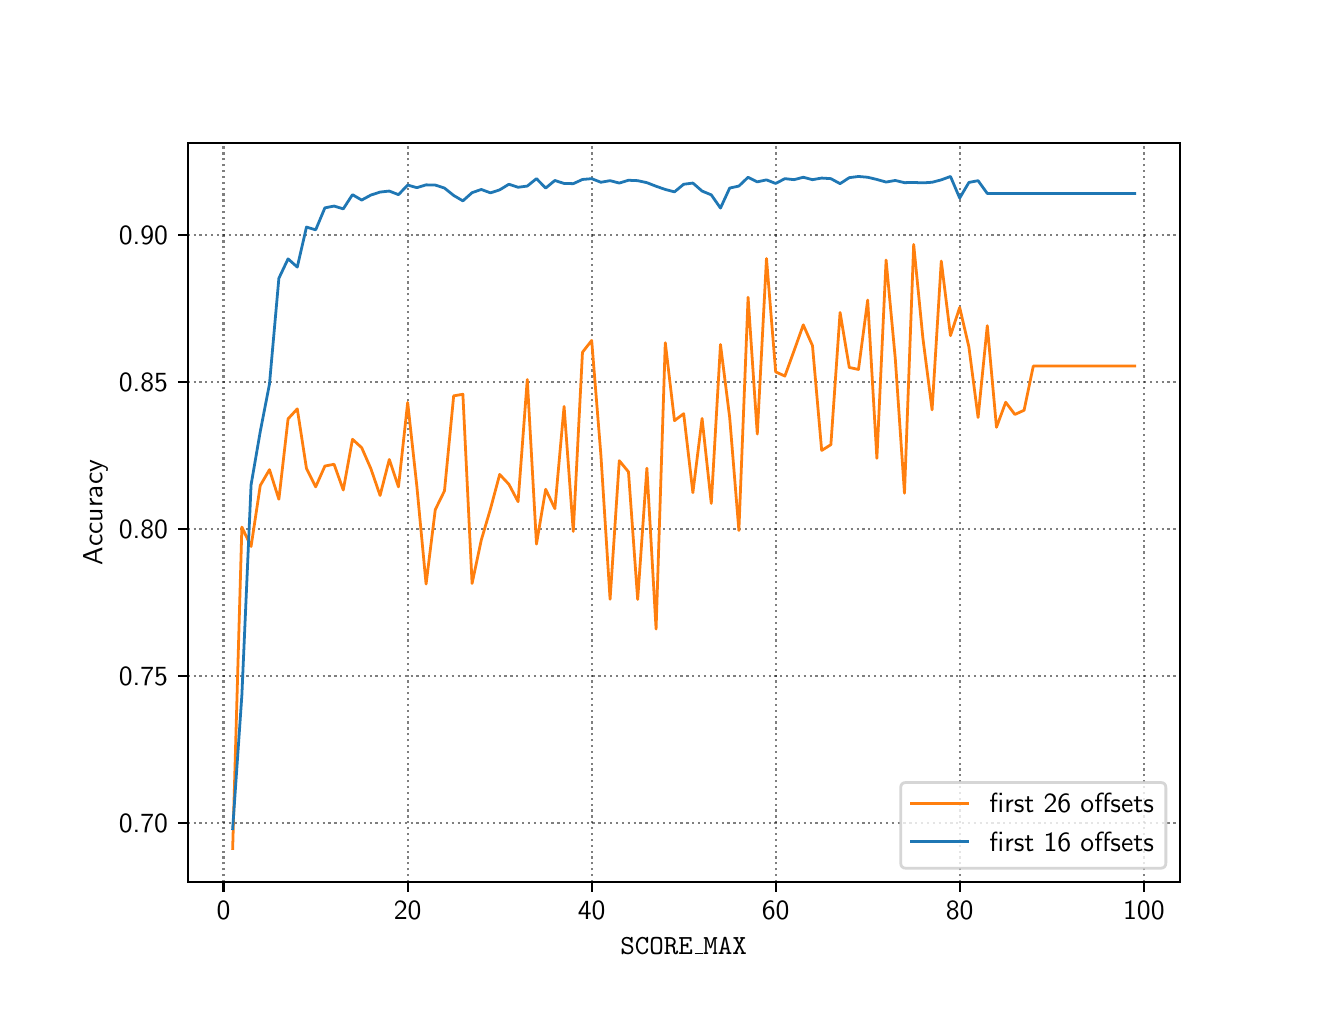 \begingroup%
\makeatletter%
\begin{pgfpicture}%
\pgfpathrectangle{\pgfpointorigin}{\pgfqpoint{6.4in}{4.8in}}%
\pgfusepath{use as bounding box, clip}%
\begin{pgfscope}%
\pgfsetbuttcap%
\pgfsetmiterjoin%
\definecolor{currentfill}{rgb}{1.0,1.0,1.0}%
\pgfsetfillcolor{currentfill}%
\pgfsetlinewidth{0.0pt}%
\definecolor{currentstroke}{rgb}{1.0,1.0,1.0}%
\pgfsetstrokecolor{currentstroke}%
\pgfsetdash{}{0pt}%
\pgfpathmoveto{\pgfqpoint{0.0in}{0.0in}}%
\pgfpathlineto{\pgfqpoint{6.4in}{0.0in}}%
\pgfpathlineto{\pgfqpoint{6.4in}{4.8in}}%
\pgfpathlineto{\pgfqpoint{0.0in}{4.8in}}%
\pgfpathlineto{\pgfqpoint{0.0in}{0.0in}}%
\pgfpathclose%
\pgfusepath{fill}%
\end{pgfscope}%
\begin{pgfscope}%
\pgfsetbuttcap%
\pgfsetmiterjoin%
\definecolor{currentfill}{rgb}{1.0,1.0,1.0}%
\pgfsetfillcolor{currentfill}%
\pgfsetlinewidth{0.0pt}%
\definecolor{currentstroke}{rgb}{0.0,0.0,0.0}%
\pgfsetstrokecolor{currentstroke}%
\pgfsetstrokeopacity{0.0}%
\pgfsetdash{}{0pt}%
\pgfpathmoveto{\pgfqpoint{0.8in}{0.528in}}%
\pgfpathlineto{\pgfqpoint{5.76in}{0.528in}}%
\pgfpathlineto{\pgfqpoint{5.76in}{4.224in}}%
\pgfpathlineto{\pgfqpoint{0.8in}{4.224in}}%
\pgfpathlineto{\pgfqpoint{0.8in}{0.528in}}%
\pgfpathclose%
\pgfusepath{fill}%
\end{pgfscope}%
\begin{pgfscope}%
\pgfpathrectangle{\pgfqpoint{0.8in}{0.528in}}{\pgfqpoint{4.96in}{3.696in}}%
\pgfusepath{clip}%
\pgfsetbuttcap%
\pgfsetroundjoin%
\pgfsetlinewidth{0.803pt}%
\definecolor{currentstroke}{rgb}{0.0,0.0,0.0}%
\pgfsetstrokecolor{currentstroke}%
\pgfsetstrokeopacity{0.5}%
\pgfsetdash{{0.8pt}{1.32pt}}{0.0pt}%
\pgfpathmoveto{\pgfqpoint{0.979in}{0.528in}}%
\pgfpathlineto{\pgfqpoint{0.979in}{4.224in}}%
\pgfusepath{stroke}%
\end{pgfscope}%
\begin{pgfscope}%
\pgfsetbuttcap%
\pgfsetroundjoin%
\definecolor{currentfill}{rgb}{0.0,0.0,0.0}%
\pgfsetfillcolor{currentfill}%
\pgfsetlinewidth{0.803pt}%
\definecolor{currentstroke}{rgb}{0.0,0.0,0.0}%
\pgfsetstrokecolor{currentstroke}%
\pgfsetdash{}{0pt}%
\pgfsys@defobject{currentmarker}{\pgfqpoint{0.0in}{-0.049in}}{\pgfqpoint{0.0in}{0.0in}}{%
\pgfpathmoveto{\pgfqpoint{0.0in}{0.0in}}%
\pgfpathlineto{\pgfqpoint{0.0in}{-0.049in}}%
\pgfusepath{stroke,fill}%
}%
\begin{pgfscope}%
\pgfsys@transformshift{0.979in}{0.528in}%
\pgfsys@useobject{currentmarker}{}%
\end{pgfscope}%
\end{pgfscope}%
\begin{pgfscope}%
\definecolor{textcolor}{rgb}{0.0,0.0,0.0}%
\pgfsetstrokecolor{textcolor}%
\pgfsetfillcolor{textcolor}%
\pgftext[x=0.979in,y=0.431in,,top]{\color{textcolor}{\sffamily\fontsize{10.0}{12.0}\selectfont\catcode`\^=\active\def^{\ifmmode\sp\else\^{}\fi}\catcode`\%=\active\def%{\%}0}}%
\end{pgfscope}%
\begin{pgfscope}%
\pgfpathrectangle{\pgfqpoint{0.8in}{0.528in}}{\pgfqpoint{4.96in}{3.696in}}%
\pgfusepath{clip}%
\pgfsetbuttcap%
\pgfsetroundjoin%
\pgfsetlinewidth{0.803pt}%
\definecolor{currentstroke}{rgb}{0.0,0.0,0.0}%
\pgfsetstrokecolor{currentstroke}%
\pgfsetstrokeopacity{0.5}%
\pgfsetdash{{0.8pt}{1.32pt}}{0.0pt}%
\pgfpathmoveto{\pgfqpoint{1.9in}{0.528in}}%
\pgfpathlineto{\pgfqpoint{1.9in}{4.224in}}%
\pgfusepath{stroke}%
\end{pgfscope}%
\begin{pgfscope}%
\pgfsetbuttcap%
\pgfsetroundjoin%
\definecolor{currentfill}{rgb}{0.0,0.0,0.0}%
\pgfsetfillcolor{currentfill}%
\pgfsetlinewidth{0.803pt}%
\definecolor{currentstroke}{rgb}{0.0,0.0,0.0}%
\pgfsetstrokecolor{currentstroke}%
\pgfsetdash{}{0pt}%
\pgfsys@defobject{currentmarker}{\pgfqpoint{0.0in}{-0.049in}}{\pgfqpoint{0.0in}{0.0in}}{%
\pgfpathmoveto{\pgfqpoint{0.0in}{0.0in}}%
\pgfpathlineto{\pgfqpoint{0.0in}{-0.049in}}%
\pgfusepath{stroke,fill}%
}%
\begin{pgfscope}%
\pgfsys@transformshift{1.9in}{0.528in}%
\pgfsys@useobject{currentmarker}{}%
\end{pgfscope}%
\end{pgfscope}%
\begin{pgfscope}%
\definecolor{textcolor}{rgb}{0.0,0.0,0.0}%
\pgfsetstrokecolor{textcolor}%
\pgfsetfillcolor{textcolor}%
\pgftext[x=1.9in,y=0.431in,,top]{\color{textcolor}{\sffamily\fontsize{10.0}{12.0}\selectfont\catcode`\^=\active\def^{\ifmmode\sp\else\^{}\fi}\catcode`\%=\active\def%{\%}20}}%
\end{pgfscope}%
\begin{pgfscope}%
\pgfpathrectangle{\pgfqpoint{0.8in}{0.528in}}{\pgfqpoint{4.96in}{3.696in}}%
\pgfusepath{clip}%
\pgfsetbuttcap%
\pgfsetroundjoin%
\pgfsetlinewidth{0.803pt}%
\definecolor{currentstroke}{rgb}{0.0,0.0,0.0}%
\pgfsetstrokecolor{currentstroke}%
\pgfsetstrokeopacity{0.5}%
\pgfsetdash{{0.8pt}{1.32pt}}{0.0pt}%
\pgfpathmoveto{\pgfqpoint{2.82in}{0.528in}}%
\pgfpathlineto{\pgfqpoint{2.82in}{4.224in}}%
\pgfusepath{stroke}%
\end{pgfscope}%
\begin{pgfscope}%
\pgfsetbuttcap%
\pgfsetroundjoin%
\definecolor{currentfill}{rgb}{0.0,0.0,0.0}%
\pgfsetfillcolor{currentfill}%
\pgfsetlinewidth{0.803pt}%
\definecolor{currentstroke}{rgb}{0.0,0.0,0.0}%
\pgfsetstrokecolor{currentstroke}%
\pgfsetdash{}{0pt}%
\pgfsys@defobject{currentmarker}{\pgfqpoint{0.0in}{-0.049in}}{\pgfqpoint{0.0in}{0.0in}}{%
\pgfpathmoveto{\pgfqpoint{0.0in}{0.0in}}%
\pgfpathlineto{\pgfqpoint{0.0in}{-0.049in}}%
\pgfusepath{stroke,fill}%
}%
\begin{pgfscope}%
\pgfsys@transformshift{2.82in}{0.528in}%
\pgfsys@useobject{currentmarker}{}%
\end{pgfscope}%
\end{pgfscope}%
\begin{pgfscope}%
\definecolor{textcolor}{rgb}{0.0,0.0,0.0}%
\pgfsetstrokecolor{textcolor}%
\pgfsetfillcolor{textcolor}%
\pgftext[x=2.82in,y=0.431in,,top]{\color{textcolor}{\sffamily\fontsize{10.0}{12.0}\selectfont\catcode`\^=\active\def^{\ifmmode\sp\else\^{}\fi}\catcode`\%=\active\def%{\%}40}}%
\end{pgfscope}%
\begin{pgfscope}%
\pgfpathrectangle{\pgfqpoint{0.8in}{0.528in}}{\pgfqpoint{4.96in}{3.696in}}%
\pgfusepath{clip}%
\pgfsetbuttcap%
\pgfsetroundjoin%
\pgfsetlinewidth{0.803pt}%
\definecolor{currentstroke}{rgb}{0.0,0.0,0.0}%
\pgfsetstrokecolor{currentstroke}%
\pgfsetstrokeopacity{0.5}%
\pgfsetdash{{0.8pt}{1.32pt}}{0.0pt}%
\pgfpathmoveto{\pgfqpoint{3.74in}{0.528in}}%
\pgfpathlineto{\pgfqpoint{3.74in}{4.224in}}%
\pgfusepath{stroke}%
\end{pgfscope}%
\begin{pgfscope}%
\pgfsetbuttcap%
\pgfsetroundjoin%
\definecolor{currentfill}{rgb}{0.0,0.0,0.0}%
\pgfsetfillcolor{currentfill}%
\pgfsetlinewidth{0.803pt}%
\definecolor{currentstroke}{rgb}{0.0,0.0,0.0}%
\pgfsetstrokecolor{currentstroke}%
\pgfsetdash{}{0pt}%
\pgfsys@defobject{currentmarker}{\pgfqpoint{0.0in}{-0.049in}}{\pgfqpoint{0.0in}{0.0in}}{%
\pgfpathmoveto{\pgfqpoint{0.0in}{0.0in}}%
\pgfpathlineto{\pgfqpoint{0.0in}{-0.049in}}%
\pgfusepath{stroke,fill}%
}%
\begin{pgfscope}%
\pgfsys@transformshift{3.74in}{0.528in}%
\pgfsys@useobject{currentmarker}{}%
\end{pgfscope}%
\end{pgfscope}%
\begin{pgfscope}%
\definecolor{textcolor}{rgb}{0.0,0.0,0.0}%
\pgfsetstrokecolor{textcolor}%
\pgfsetfillcolor{textcolor}%
\pgftext[x=3.74in,y=0.431in,,top]{\color{textcolor}{\sffamily\fontsize{10.0}{12.0}\selectfont\catcode`\^=\active\def^{\ifmmode\sp\else\^{}\fi}\catcode`\%=\active\def%{\%}60}}%
\end{pgfscope}%
\begin{pgfscope}%
\pgfpathrectangle{\pgfqpoint{0.8in}{0.528in}}{\pgfqpoint{4.96in}{3.696in}}%
\pgfusepath{clip}%
\pgfsetbuttcap%
\pgfsetroundjoin%
\pgfsetlinewidth{0.803pt}%
\definecolor{currentstroke}{rgb}{0.0,0.0,0.0}%
\pgfsetstrokecolor{currentstroke}%
\pgfsetstrokeopacity{0.5}%
\pgfsetdash{{0.8pt}{1.32pt}}{0.0pt}%
\pgfpathmoveto{\pgfqpoint{4.66in}{0.528in}}%
\pgfpathlineto{\pgfqpoint{4.66in}{4.224in}}%
\pgfusepath{stroke}%
\end{pgfscope}%
\begin{pgfscope}%
\pgfsetbuttcap%
\pgfsetroundjoin%
\definecolor{currentfill}{rgb}{0.0,0.0,0.0}%
\pgfsetfillcolor{currentfill}%
\pgfsetlinewidth{0.803pt}%
\definecolor{currentstroke}{rgb}{0.0,0.0,0.0}%
\pgfsetstrokecolor{currentstroke}%
\pgfsetdash{}{0pt}%
\pgfsys@defobject{currentmarker}{\pgfqpoint{0.0in}{-0.049in}}{\pgfqpoint{0.0in}{0.0in}}{%
\pgfpathmoveto{\pgfqpoint{0.0in}{0.0in}}%
\pgfpathlineto{\pgfqpoint{0.0in}{-0.049in}}%
\pgfusepath{stroke,fill}%
}%
\begin{pgfscope}%
\pgfsys@transformshift{4.66in}{0.528in}%
\pgfsys@useobject{currentmarker}{}%
\end{pgfscope}%
\end{pgfscope}%
\begin{pgfscope}%
\definecolor{textcolor}{rgb}{0.0,0.0,0.0}%
\pgfsetstrokecolor{textcolor}%
\pgfsetfillcolor{textcolor}%
\pgftext[x=4.66in,y=0.431in,,top]{\color{textcolor}{\sffamily\fontsize{10.0}{12.0}\selectfont\catcode`\^=\active\def^{\ifmmode\sp\else\^{}\fi}\catcode`\%=\active\def%{\%}80}}%
\end{pgfscope}%
\begin{pgfscope}%
\pgfpathrectangle{\pgfqpoint{0.8in}{0.528in}}{\pgfqpoint{4.96in}{3.696in}}%
\pgfusepath{clip}%
\pgfsetbuttcap%
\pgfsetroundjoin%
\pgfsetlinewidth{0.803pt}%
\definecolor{currentstroke}{rgb}{0.0,0.0,0.0}%
\pgfsetstrokecolor{currentstroke}%
\pgfsetstrokeopacity{0.5}%
\pgfsetdash{{0.8pt}{1.32pt}}{0.0pt}%
\pgfpathmoveto{\pgfqpoint{5.581in}{0.528in}}%
\pgfpathlineto{\pgfqpoint{5.581in}{4.224in}}%
\pgfusepath{stroke}%
\end{pgfscope}%
\begin{pgfscope}%
\pgfsetbuttcap%
\pgfsetroundjoin%
\definecolor{currentfill}{rgb}{0.0,0.0,0.0}%
\pgfsetfillcolor{currentfill}%
\pgfsetlinewidth{0.803pt}%
\definecolor{currentstroke}{rgb}{0.0,0.0,0.0}%
\pgfsetstrokecolor{currentstroke}%
\pgfsetdash{}{0pt}%
\pgfsys@defobject{currentmarker}{\pgfqpoint{0.0in}{-0.049in}}{\pgfqpoint{0.0in}{0.0in}}{%
\pgfpathmoveto{\pgfqpoint{0.0in}{0.0in}}%
\pgfpathlineto{\pgfqpoint{0.0in}{-0.049in}}%
\pgfusepath{stroke,fill}%
}%
\begin{pgfscope}%
\pgfsys@transformshift{5.581in}{0.528in}%
\pgfsys@useobject{currentmarker}{}%
\end{pgfscope}%
\end{pgfscope}%
\begin{pgfscope}%
\definecolor{textcolor}{rgb}{0.0,0.0,0.0}%
\pgfsetstrokecolor{textcolor}%
\pgfsetfillcolor{textcolor}%
\pgftext[x=5.581in,y=0.431in,,top]{\color{textcolor}{\sffamily\fontsize{10.0}{12.0}\selectfont\catcode`\^=\active\def^{\ifmmode\sp\else\^{}\fi}\catcode`\%=\active\def%{\%}100}}%
\end{pgfscope}%
\begin{pgfscope}%
\definecolor{textcolor}{rgb}{0.0,0.0,0.0}%
\pgfsetstrokecolor{textcolor}%
\pgfsetfillcolor{textcolor}%
\pgftext[x=3.28in,y=0.252in,,top]{\color{textcolor}{\sffamily\fontsize{10.0}{12.0}\selectfont\catcode`\^=\active\def^{\ifmmode\sp\else\^{}\fi}\catcode`\%=\active\def%{\%}\texttt{SCORE\_MAX}}}%
\end{pgfscope}%
\begin{pgfscope}%
\pgfpathrectangle{\pgfqpoint{0.8in}{0.528in}}{\pgfqpoint{4.96in}{3.696in}}%
\pgfusepath{clip}%
\pgfsetbuttcap%
\pgfsetroundjoin%
\pgfsetlinewidth{0.803pt}%
\definecolor{currentstroke}{rgb}{0.0,0.0,0.0}%
\pgfsetstrokecolor{currentstroke}%
\pgfsetstrokeopacity{0.5}%
\pgfsetdash{{0.8pt}{1.32pt}}{0.0pt}%
\pgfpathmoveto{\pgfqpoint{0.8in}{0.825in}}%
\pgfpathlineto{\pgfqpoint{5.76in}{0.825in}}%
\pgfusepath{stroke}%
\end{pgfscope}%
\begin{pgfscope}%
\pgfsetbuttcap%
\pgfsetroundjoin%
\definecolor{currentfill}{rgb}{0.0,0.0,0.0}%
\pgfsetfillcolor{currentfill}%
\pgfsetlinewidth{0.803pt}%
\definecolor{currentstroke}{rgb}{0.0,0.0,0.0}%
\pgfsetstrokecolor{currentstroke}%
\pgfsetdash{}{0pt}%
\pgfsys@defobject{currentmarker}{\pgfqpoint{-0.049in}{0.0in}}{\pgfqpoint{-0.0in}{0.0in}}{%
\pgfpathmoveto{\pgfqpoint{-0.0in}{0.0in}}%
\pgfpathlineto{\pgfqpoint{-0.049in}{0.0in}}%
\pgfusepath{stroke,fill}%
}%
\begin{pgfscope}%
\pgfsys@transformshift{0.8in}{0.825in}%
\pgfsys@useobject{currentmarker}{}%
\end{pgfscope}%
\end{pgfscope}%
\begin{pgfscope}%
\definecolor{textcolor}{rgb}{0.0,0.0,0.0}%
\pgfsetstrokecolor{textcolor}%
\pgfsetfillcolor{textcolor}%
\pgftext[x=0.456in, y=0.776in, left, base]{\color{textcolor}{\sffamily\fontsize{10.0}{12.0}\selectfont\catcode`\^=\active\def^{\ifmmode\sp\else\^{}\fi}\catcode`\%=\active\def%{\%}0.70}}%
\end{pgfscope}%
\begin{pgfscope}%
\pgfpathrectangle{\pgfqpoint{0.8in}{0.528in}}{\pgfqpoint{4.96in}{3.696in}}%
\pgfusepath{clip}%
\pgfsetbuttcap%
\pgfsetroundjoin%
\pgfsetlinewidth{0.803pt}%
\definecolor{currentstroke}{rgb}{0.0,0.0,0.0}%
\pgfsetstrokecolor{currentstroke}%
\pgfsetstrokeopacity{0.5}%
\pgfsetdash{{0.8pt}{1.32pt}}{0.0pt}%
\pgfpathmoveto{\pgfqpoint{0.8in}{1.559in}}%
\pgfpathlineto{\pgfqpoint{5.76in}{1.559in}}%
\pgfusepath{stroke}%
\end{pgfscope}%
\begin{pgfscope}%
\pgfsetbuttcap%
\pgfsetroundjoin%
\definecolor{currentfill}{rgb}{0.0,0.0,0.0}%
\pgfsetfillcolor{currentfill}%
\pgfsetlinewidth{0.803pt}%
\definecolor{currentstroke}{rgb}{0.0,0.0,0.0}%
\pgfsetstrokecolor{currentstroke}%
\pgfsetdash{}{0pt}%
\pgfsys@defobject{currentmarker}{\pgfqpoint{-0.049in}{0.0in}}{\pgfqpoint{-0.0in}{0.0in}}{%
\pgfpathmoveto{\pgfqpoint{-0.0in}{0.0in}}%
\pgfpathlineto{\pgfqpoint{-0.049in}{0.0in}}%
\pgfusepath{stroke,fill}%
}%
\begin{pgfscope}%
\pgfsys@transformshift{0.8in}{1.559in}%
\pgfsys@useobject{currentmarker}{}%
\end{pgfscope}%
\end{pgfscope}%
\begin{pgfscope}%
\definecolor{textcolor}{rgb}{0.0,0.0,0.0}%
\pgfsetstrokecolor{textcolor}%
\pgfsetfillcolor{textcolor}%
\pgftext[x=0.456in, y=1.511in, left, base]{\color{textcolor}{\sffamily\fontsize{10.0}{12.0}\selectfont\catcode`\^=\active\def^{\ifmmode\sp\else\^{}\fi}\catcode`\%=\active\def%{\%}0.75}}%
\end{pgfscope}%
\begin{pgfscope}%
\pgfpathrectangle{\pgfqpoint{0.8in}{0.528in}}{\pgfqpoint{4.96in}{3.696in}}%
\pgfusepath{clip}%
\pgfsetbuttcap%
\pgfsetroundjoin%
\pgfsetlinewidth{0.803pt}%
\definecolor{currentstroke}{rgb}{0.0,0.0,0.0}%
\pgfsetstrokecolor{currentstroke}%
\pgfsetstrokeopacity{0.5}%
\pgfsetdash{{0.8pt}{1.32pt}}{0.0pt}%
\pgfpathmoveto{\pgfqpoint{0.8in}{2.294in}}%
\pgfpathlineto{\pgfqpoint{5.76in}{2.294in}}%
\pgfusepath{stroke}%
\end{pgfscope}%
\begin{pgfscope}%
\pgfsetbuttcap%
\pgfsetroundjoin%
\definecolor{currentfill}{rgb}{0.0,0.0,0.0}%
\pgfsetfillcolor{currentfill}%
\pgfsetlinewidth{0.803pt}%
\definecolor{currentstroke}{rgb}{0.0,0.0,0.0}%
\pgfsetstrokecolor{currentstroke}%
\pgfsetdash{}{0pt}%
\pgfsys@defobject{currentmarker}{\pgfqpoint{-0.049in}{0.0in}}{\pgfqpoint{-0.0in}{0.0in}}{%
\pgfpathmoveto{\pgfqpoint{-0.0in}{0.0in}}%
\pgfpathlineto{\pgfqpoint{-0.049in}{0.0in}}%
\pgfusepath{stroke,fill}%
}%
\begin{pgfscope}%
\pgfsys@transformshift{0.8in}{2.294in}%
\pgfsys@useobject{currentmarker}{}%
\end{pgfscope}%
\end{pgfscope}%
\begin{pgfscope}%
\definecolor{textcolor}{rgb}{0.0,0.0,0.0}%
\pgfsetstrokecolor{textcolor}%
\pgfsetfillcolor{textcolor}%
\pgftext[x=0.456in, y=2.246in, left, base]{\color{textcolor}{\sffamily\fontsize{10.0}{12.0}\selectfont\catcode`\^=\active\def^{\ifmmode\sp\else\^{}\fi}\catcode`\%=\active\def%{\%}0.80}}%
\end{pgfscope}%
\begin{pgfscope}%
\pgfpathrectangle{\pgfqpoint{0.8in}{0.528in}}{\pgfqpoint{4.96in}{3.696in}}%
\pgfusepath{clip}%
\pgfsetbuttcap%
\pgfsetroundjoin%
\pgfsetlinewidth{0.803pt}%
\definecolor{currentstroke}{rgb}{0.0,0.0,0.0}%
\pgfsetstrokecolor{currentstroke}%
\pgfsetstrokeopacity{0.5}%
\pgfsetdash{{0.8pt}{1.32pt}}{0.0pt}%
\pgfpathmoveto{\pgfqpoint{0.8in}{3.029in}}%
\pgfpathlineto{\pgfqpoint{5.76in}{3.029in}}%
\pgfusepath{stroke}%
\end{pgfscope}%
\begin{pgfscope}%
\pgfsetbuttcap%
\pgfsetroundjoin%
\definecolor{currentfill}{rgb}{0.0,0.0,0.0}%
\pgfsetfillcolor{currentfill}%
\pgfsetlinewidth{0.803pt}%
\definecolor{currentstroke}{rgb}{0.0,0.0,0.0}%
\pgfsetstrokecolor{currentstroke}%
\pgfsetdash{}{0pt}%
\pgfsys@defobject{currentmarker}{\pgfqpoint{-0.049in}{0.0in}}{\pgfqpoint{-0.0in}{0.0in}}{%
\pgfpathmoveto{\pgfqpoint{-0.0in}{0.0in}}%
\pgfpathlineto{\pgfqpoint{-0.049in}{0.0in}}%
\pgfusepath{stroke,fill}%
}%
\begin{pgfscope}%
\pgfsys@transformshift{0.8in}{3.029in}%
\pgfsys@useobject{currentmarker}{}%
\end{pgfscope}%
\end{pgfscope}%
\begin{pgfscope}%
\definecolor{textcolor}{rgb}{0.0,0.0,0.0}%
\pgfsetstrokecolor{textcolor}%
\pgfsetfillcolor{textcolor}%
\pgftext[x=0.456in, y=2.98in, left, base]{\color{textcolor}{\sffamily\fontsize{10.0}{12.0}\selectfont\catcode`\^=\active\def^{\ifmmode\sp\else\^{}\fi}\catcode`\%=\active\def%{\%}0.85}}%
\end{pgfscope}%
\begin{pgfscope}%
\pgfpathrectangle{\pgfqpoint{0.8in}{0.528in}}{\pgfqpoint{4.96in}{3.696in}}%
\pgfusepath{clip}%
\pgfsetbuttcap%
\pgfsetroundjoin%
\pgfsetlinewidth{0.803pt}%
\definecolor{currentstroke}{rgb}{0.0,0.0,0.0}%
\pgfsetstrokecolor{currentstroke}%
\pgfsetstrokeopacity{0.5}%
\pgfsetdash{{0.8pt}{1.32pt}}{0.0pt}%
\pgfpathmoveto{\pgfqpoint{0.8in}{3.763in}}%
\pgfpathlineto{\pgfqpoint{5.76in}{3.763in}}%
\pgfusepath{stroke}%
\end{pgfscope}%
\begin{pgfscope}%
\pgfsetbuttcap%
\pgfsetroundjoin%
\definecolor{currentfill}{rgb}{0.0,0.0,0.0}%
\pgfsetfillcolor{currentfill}%
\pgfsetlinewidth{0.803pt}%
\definecolor{currentstroke}{rgb}{0.0,0.0,0.0}%
\pgfsetstrokecolor{currentstroke}%
\pgfsetdash{}{0pt}%
\pgfsys@defobject{currentmarker}{\pgfqpoint{-0.049in}{0.0in}}{\pgfqpoint{-0.0in}{0.0in}}{%
\pgfpathmoveto{\pgfqpoint{-0.0in}{0.0in}}%
\pgfpathlineto{\pgfqpoint{-0.049in}{0.0in}}%
\pgfusepath{stroke,fill}%
}%
\begin{pgfscope}%
\pgfsys@transformshift{0.8in}{3.763in}%
\pgfsys@useobject{currentmarker}{}%
\end{pgfscope}%
\end{pgfscope}%
\begin{pgfscope}%
\definecolor{textcolor}{rgb}{0.0,0.0,0.0}%
\pgfsetstrokecolor{textcolor}%
\pgfsetfillcolor{textcolor}%
\pgftext[x=0.456in, y=3.715in, left, base]{\color{textcolor}{\sffamily\fontsize{10.0}{12.0}\selectfont\catcode`\^=\active\def^{\ifmmode\sp\else\^{}\fi}\catcode`\%=\active\def%{\%}0.90}}%
\end{pgfscope}%
\begin{pgfscope}%
\definecolor{textcolor}{rgb}{0.0,0.0,0.0}%
\pgfsetstrokecolor{textcolor}%
\pgfsetfillcolor{textcolor}%
\pgftext[x=0.4in,y=2.376in,,bottom,rotate=90.0]{\color{textcolor}{\sffamily\fontsize{10.0}{12.0}\selectfont\catcode`\^=\active\def^{\ifmmode\sp\else\^{}\fi}\catcode`\%=\active\def%{\%}Accuracy}}%
\end{pgfscope}%
\begin{pgfscope}%
\pgfpathrectangle{\pgfqpoint{0.8in}{0.528in}}{\pgfqpoint{4.96in}{3.696in}}%
\pgfusepath{clip}%
\pgfsetrectcap%
\pgfsetroundjoin%
\pgfsetlinewidth{1.004pt}%
\definecolor{currentstroke}{rgb}{1.0,0.498,0.055}%
\pgfsetstrokecolor{currentstroke}%
\pgfsetdash{}{0pt}%
\pgfpathmoveto{\pgfqpoint{1.025in}{0.696in}}%
\pgfpathlineto{\pgfqpoint{1.071in}{2.303in}}%
\pgfpathlineto{\pgfqpoint{1.117in}{2.206in}}%
\pgfpathlineto{\pgfqpoint{1.163in}{2.511in}}%
\pgfpathlineto{\pgfqpoint{1.209in}{2.59in}}%
\pgfpathlineto{\pgfqpoint{1.256in}{2.442in}}%
\pgfpathlineto{\pgfqpoint{1.302in}{2.844in}}%
\pgfpathlineto{\pgfqpoint{1.348in}{2.894in}}%
\pgfpathlineto{\pgfqpoint{1.394in}{2.596in}}%
\pgfpathlineto{\pgfqpoint{1.44in}{2.504in}}%
\pgfpathlineto{\pgfqpoint{1.486in}{2.608in}}%
\pgfpathlineto{\pgfqpoint{1.532in}{2.617in}}%
\pgfpathlineto{\pgfqpoint{1.578in}{2.488in}}%
\pgfpathlineto{\pgfqpoint{1.624in}{2.742in}}%
\pgfpathlineto{\pgfqpoint{1.67in}{2.7in}}%
\pgfpathlineto{\pgfqpoint{1.716in}{2.595in}}%
\pgfpathlineto{\pgfqpoint{1.762in}{2.461in}}%
\pgfpathlineto{\pgfqpoint{1.808in}{2.641in}}%
\pgfpathlineto{\pgfqpoint{1.854in}{2.504in}}%
\pgfpathlineto{\pgfqpoint{1.9in}{2.926in}}%
\pgfpathlineto{\pgfqpoint{1.946in}{2.506in}}%
\pgfpathlineto{\pgfqpoint{1.992in}{2.018in}}%
\pgfpathlineto{\pgfqpoint{2.038in}{2.39in}}%
\pgfpathlineto{\pgfqpoint{2.084in}{2.484in}}%
\pgfpathlineto{\pgfqpoint{2.13in}{2.959in}}%
\pgfpathlineto{\pgfqpoint{2.176in}{2.967in}}%
\pgfpathlineto{\pgfqpoint{2.222in}{2.021in}}%
\pgfpathlineto{\pgfqpoint{2.268in}{2.238in}}%
\pgfpathlineto{\pgfqpoint{2.314in}{2.394in}}%
\pgfpathlineto{\pgfqpoint{2.36in}{2.566in}}%
\pgfpathlineto{\pgfqpoint{2.406in}{2.517in}}%
\pgfpathlineto{\pgfqpoint{2.452in}{2.43in}}%
\pgfpathlineto{\pgfqpoint{2.498in}{3.041in}}%
\pgfpathlineto{\pgfqpoint{2.544in}{2.218in}}%
\pgfpathlineto{\pgfqpoint{2.59in}{2.492in}}%
\pgfpathlineto{\pgfqpoint{2.636in}{2.395in}}%
\pgfpathlineto{\pgfqpoint{2.682in}{2.906in}}%
\pgfpathlineto{\pgfqpoint{2.728in}{2.281in}}%
\pgfpathlineto{\pgfqpoint{2.774in}{3.177in}}%
\pgfpathlineto{\pgfqpoint{2.82in}{3.236in}}%
\pgfpathlineto{\pgfqpoint{2.866in}{2.664in}}%
\pgfpathlineto{\pgfqpoint{2.912in}{1.942in}}%
\pgfpathlineto{\pgfqpoint{2.958in}{2.635in}}%
\pgfpathlineto{\pgfqpoint{3.004in}{2.579in}}%
\pgfpathlineto{\pgfqpoint{3.05in}{1.941in}}%
\pgfpathlineto{\pgfqpoint{3.096in}{2.597in}}%
\pgfpathlineto{\pgfqpoint{3.142in}{1.793in}}%
\pgfpathlineto{\pgfqpoint{3.188in}{3.225in}}%
\pgfpathlineto{\pgfqpoint{3.234in}{2.835in}}%
\pgfpathlineto{\pgfqpoint{3.28in}{2.87in}}%
\pgfpathlineto{\pgfqpoint{3.326in}{2.475in}}%
\pgfpathlineto{\pgfqpoint{3.372in}{2.846in}}%
\pgfpathlineto{\pgfqpoint{3.418in}{2.421in}}%
\pgfpathlineto{\pgfqpoint{3.464in}{3.216in}}%
\pgfpathlineto{\pgfqpoint{3.51in}{2.851in}}%
\pgfpathlineto{\pgfqpoint{3.556in}{2.286in}}%
\pgfpathlineto{\pgfqpoint{3.602in}{3.452in}}%
\pgfpathlineto{\pgfqpoint{3.648in}{2.768in}}%
\pgfpathlineto{\pgfqpoint{3.694in}{3.646in}}%
\pgfpathlineto{\pgfqpoint{3.74in}{3.079in}}%
\pgfpathlineto{\pgfqpoint{3.786in}{3.058in}}%
\pgfpathlineto{\pgfqpoint{3.832in}{3.185in}}%
\pgfpathlineto{\pgfqpoint{3.878in}{3.314in}}%
\pgfpathlineto{\pgfqpoint{3.924in}{3.21in}}%
\pgfpathlineto{\pgfqpoint{3.97in}{2.686in}}%
\pgfpathlineto{\pgfqpoint{4.016in}{2.715in}}%
\pgfpathlineto{\pgfqpoint{4.062in}{3.376in}}%
\pgfpathlineto{\pgfqpoint{4.108in}{3.101in}}%
\pgfpathlineto{\pgfqpoint{4.154in}{3.091in}}%
\pgfpathlineto{\pgfqpoint{4.2in}{3.438in}}%
\pgfpathlineto{\pgfqpoint{4.246in}{2.647in}}%
\pgfpathlineto{\pgfqpoint{4.292in}{3.638in}}%
\pgfpathlineto{\pgfqpoint{4.338in}{3.146in}}%
\pgfpathlineto{\pgfqpoint{4.384in}{2.472in}}%
\pgfpathlineto{\pgfqpoint{4.43in}{3.716in}}%
\pgfpathlineto{\pgfqpoint{4.476in}{3.248in}}%
\pgfpathlineto{\pgfqpoint{4.522in}{2.889in}}%
\pgfpathlineto{\pgfqpoint{4.568in}{3.633in}}%
\pgfpathlineto{\pgfqpoint{4.614in}{3.26in}}%
\pgfpathlineto{\pgfqpoint{4.66in}{3.401in}}%
\pgfpathlineto{\pgfqpoint{4.706in}{3.204in}}%
\pgfpathlineto{\pgfqpoint{4.752in}{2.851in}}%
\pgfpathlineto{\pgfqpoint{4.798in}{3.31in}}%
\pgfpathlineto{\pgfqpoint{4.844in}{2.802in}}%
\pgfpathlineto{\pgfqpoint{4.89in}{2.927in}}%
\pgfpathlineto{\pgfqpoint{4.936in}{2.866in}}%
\pgfpathlineto{\pgfqpoint{4.982in}{2.887in}}%
\pgfpathlineto{\pgfqpoint{5.028in}{3.108in}}%
\pgfpathlineto{\pgfqpoint{5.074in}{3.108in}}%
\pgfpathlineto{\pgfqpoint{5.12in}{3.108in}}%
\pgfpathlineto{\pgfqpoint{5.166in}{3.108in}}%
\pgfpathlineto{\pgfqpoint{5.212in}{3.108in}}%
\pgfpathlineto{\pgfqpoint{5.258in}{3.108in}}%
\pgfpathlineto{\pgfqpoint{5.304in}{3.108in}}%
\pgfpathlineto{\pgfqpoint{5.351in}{3.108in}}%
\pgfpathlineto{\pgfqpoint{5.397in}{3.108in}}%
\pgfpathlineto{\pgfqpoint{5.443in}{3.108in}}%
\pgfpathlineto{\pgfqpoint{5.489in}{3.108in}}%
\pgfpathlineto{\pgfqpoint{5.535in}{3.108in}}%
\pgfusepath{stroke}%
\end{pgfscope}%
\begin{pgfscope}%
\pgfpathrectangle{\pgfqpoint{0.8in}{0.528in}}{\pgfqpoint{4.96in}{3.696in}}%
\pgfusepath{clip}%
\pgfsetrectcap%
\pgfsetroundjoin%
\pgfsetlinewidth{1.004pt}%
\definecolor{currentstroke}{rgb}{0.122,0.467,0.706}%
\pgfsetstrokecolor{currentstroke}%
\pgfsetdash{}{0pt}%
\pgfpathmoveto{\pgfqpoint{1.025in}{0.795in}}%
\pgfpathlineto{\pgfqpoint{1.071in}{1.463in}}%
\pgfpathlineto{\pgfqpoint{1.117in}{2.514in}}%
\pgfpathlineto{\pgfqpoint{1.163in}{2.781in}}%
\pgfpathlineto{\pgfqpoint{1.209in}{3.018in}}%
\pgfpathlineto{\pgfqpoint{1.256in}{3.547in}}%
\pgfpathlineto{\pgfqpoint{1.302in}{3.644in}}%
\pgfpathlineto{\pgfqpoint{1.348in}{3.603in}}%
\pgfpathlineto{\pgfqpoint{1.394in}{3.803in}}%
\pgfpathlineto{\pgfqpoint{1.44in}{3.789in}}%
\pgfpathlineto{\pgfqpoint{1.486in}{3.899in}}%
\pgfpathlineto{\pgfqpoint{1.532in}{3.908in}}%
\pgfpathlineto{\pgfqpoint{1.578in}{3.894in}}%
\pgfpathlineto{\pgfqpoint{1.624in}{3.965in}}%
\pgfpathlineto{\pgfqpoint{1.67in}{3.938in}}%
\pgfpathlineto{\pgfqpoint{1.716in}{3.963in}}%
\pgfpathlineto{\pgfqpoint{1.762in}{3.978in}}%
\pgfpathlineto{\pgfqpoint{1.808in}{3.983in}}%
\pgfpathlineto{\pgfqpoint{1.854in}{3.965in}}%
\pgfpathlineto{\pgfqpoint{1.9in}{4.013in}}%
\pgfpathlineto{\pgfqpoint{1.946in}{4.0in}}%
\pgfpathlineto{\pgfqpoint{1.992in}{4.014in}}%
\pgfpathlineto{\pgfqpoint{2.038in}{4.013in}}%
\pgfpathlineto{\pgfqpoint{2.084in}{3.998in}}%
\pgfpathlineto{\pgfqpoint{2.13in}{3.961in}}%
\pgfpathlineto{\pgfqpoint{2.176in}{3.934in}}%
\pgfpathlineto{\pgfqpoint{2.222in}{3.975in}}%
\pgfpathlineto{\pgfqpoint{2.268in}{3.991in}}%
\pgfpathlineto{\pgfqpoint{2.314in}{3.974in}}%
\pgfpathlineto{\pgfqpoint{2.36in}{3.989in}}%
\pgfpathlineto{\pgfqpoint{2.406in}{4.017in}}%
\pgfpathlineto{\pgfqpoint{2.452in}{4.002in}}%
\pgfpathlineto{\pgfqpoint{2.498in}{4.008in}}%
\pgfpathlineto{\pgfqpoint{2.544in}{4.045in}}%
\pgfpathlineto{\pgfqpoint{2.59in}{3.998in}}%
\pgfpathlineto{\pgfqpoint{2.636in}{4.036in}}%
\pgfpathlineto{\pgfqpoint{2.682in}{4.021in}}%
\pgfpathlineto{\pgfqpoint{2.728in}{4.02in}}%
\pgfpathlineto{\pgfqpoint{2.774in}{4.041in}}%
\pgfpathlineto{\pgfqpoint{2.82in}{4.045in}}%
\pgfpathlineto{\pgfqpoint{2.866in}{4.027in}}%
\pgfpathlineto{\pgfqpoint{2.912in}{4.035in}}%
\pgfpathlineto{\pgfqpoint{2.958in}{4.023in}}%
\pgfpathlineto{\pgfqpoint{3.004in}{4.037in}}%
\pgfpathlineto{\pgfqpoint{3.05in}{4.035in}}%
\pgfpathlineto{\pgfqpoint{3.096in}{4.025in}}%
\pgfpathlineto{\pgfqpoint{3.142in}{4.007in}}%
\pgfpathlineto{\pgfqpoint{3.188in}{3.991in}}%
\pgfpathlineto{\pgfqpoint{3.234in}{3.979in}}%
\pgfpathlineto{\pgfqpoint{3.28in}{4.017in}}%
\pgfpathlineto{\pgfqpoint{3.326in}{4.023in}}%
\pgfpathlineto{\pgfqpoint{3.372in}{3.983in}}%
\pgfpathlineto{\pgfqpoint{3.418in}{3.964in}}%
\pgfpathlineto{\pgfqpoint{3.464in}{3.898in}}%
\pgfpathlineto{\pgfqpoint{3.51in}{3.998in}}%
\pgfpathlineto{\pgfqpoint{3.556in}{4.008in}}%
\pgfpathlineto{\pgfqpoint{3.602in}{4.052in}}%
\pgfpathlineto{\pgfqpoint{3.648in}{4.029in}}%
\pgfpathlineto{\pgfqpoint{3.694in}{4.039in}}%
\pgfpathlineto{\pgfqpoint{3.74in}{4.021in}}%
\pgfpathlineto{\pgfqpoint{3.786in}{4.045in}}%
\pgfpathlineto{\pgfqpoint{3.832in}{4.04in}}%
\pgfpathlineto{\pgfqpoint{3.878in}{4.052in}}%
\pgfpathlineto{\pgfqpoint{3.924in}{4.04in}}%
\pgfpathlineto{\pgfqpoint{3.97in}{4.048in}}%
\pgfpathlineto{\pgfqpoint{4.016in}{4.045in}}%
\pgfpathlineto{\pgfqpoint{4.062in}{4.02in}}%
\pgfpathlineto{\pgfqpoint{4.108in}{4.05in}}%
\pgfpathlineto{\pgfqpoint{4.154in}{4.056in}}%
\pgfpathlineto{\pgfqpoint{4.2in}{4.052in}}%
\pgfpathlineto{\pgfqpoint{4.246in}{4.041in}}%
\pgfpathlineto{\pgfqpoint{4.292in}{4.028in}}%
\pgfpathlineto{\pgfqpoint{4.338in}{4.036in}}%
\pgfpathlineto{\pgfqpoint{4.384in}{4.025in}}%
\pgfpathlineto{\pgfqpoint{4.43in}{4.026in}}%
\pgfpathlineto{\pgfqpoint{4.476in}{4.024in}}%
\pgfpathlineto{\pgfqpoint{4.522in}{4.027in}}%
\pgfpathlineto{\pgfqpoint{4.568in}{4.039in}}%
\pgfpathlineto{\pgfqpoint{4.614in}{4.056in}}%
\pgfpathlineto{\pgfqpoint{4.66in}{3.948in}}%
\pgfpathlineto{\pgfqpoint{4.706in}{4.026in}}%
\pgfpathlineto{\pgfqpoint{4.752in}{4.035in}}%
\pgfpathlineto{\pgfqpoint{4.798in}{3.971in}}%
\pgfpathlineto{\pgfqpoint{4.844in}{3.971in}}%
\pgfpathlineto{\pgfqpoint{4.89in}{3.971in}}%
\pgfpathlineto{\pgfqpoint{4.936in}{3.971in}}%
\pgfpathlineto{\pgfqpoint{4.982in}{3.971in}}%
\pgfpathlineto{\pgfqpoint{5.028in}{3.971in}}%
\pgfpathlineto{\pgfqpoint{5.074in}{3.971in}}%
\pgfpathlineto{\pgfqpoint{5.12in}{3.971in}}%
\pgfpathlineto{\pgfqpoint{5.166in}{3.971in}}%
\pgfpathlineto{\pgfqpoint{5.212in}{3.971in}}%
\pgfpathlineto{\pgfqpoint{5.258in}{3.971in}}%
\pgfpathlineto{\pgfqpoint{5.304in}{3.971in}}%
\pgfpathlineto{\pgfqpoint{5.351in}{3.971in}}%
\pgfpathlineto{\pgfqpoint{5.397in}{3.971in}}%
\pgfpathlineto{\pgfqpoint{5.443in}{3.971in}}%
\pgfpathlineto{\pgfqpoint{5.489in}{3.971in}}%
\pgfpathlineto{\pgfqpoint{5.535in}{3.971in}}%
\pgfusepath{stroke}%
\end{pgfscope}%
\begin{pgfscope}%
\pgfsetrectcap%
\pgfsetmiterjoin%
\pgfsetlinewidth{0.803pt}%
\definecolor{currentstroke}{rgb}{0.0,0.0,0.0}%
\pgfsetstrokecolor{currentstroke}%
\pgfsetdash{}{0pt}%
\pgfpathmoveto{\pgfqpoint{0.8in}{0.528in}}%
\pgfpathlineto{\pgfqpoint{0.8in}{4.224in}}%
\pgfusepath{stroke}%
\end{pgfscope}%
\begin{pgfscope}%
\pgfsetrectcap%
\pgfsetmiterjoin%
\pgfsetlinewidth{0.803pt}%
\definecolor{currentstroke}{rgb}{0.0,0.0,0.0}%
\pgfsetstrokecolor{currentstroke}%
\pgfsetdash{}{0pt}%
\pgfpathmoveto{\pgfqpoint{5.76in}{0.528in}}%
\pgfpathlineto{\pgfqpoint{5.76in}{4.224in}}%
\pgfusepath{stroke}%
\end{pgfscope}%
\begin{pgfscope}%
\pgfsetrectcap%
\pgfsetmiterjoin%
\pgfsetlinewidth{0.803pt}%
\definecolor{currentstroke}{rgb}{0.0,0.0,0.0}%
\pgfsetstrokecolor{currentstroke}%
\pgfsetdash{}{0pt}%
\pgfpathmoveto{\pgfqpoint{0.8in}{0.528in}}%
\pgfpathlineto{\pgfqpoint{5.76in}{0.528in}}%
\pgfusepath{stroke}%
\end{pgfscope}%
\begin{pgfscope}%
\pgfsetrectcap%
\pgfsetmiterjoin%
\pgfsetlinewidth{0.803pt}%
\definecolor{currentstroke}{rgb}{0.0,0.0,0.0}%
\pgfsetstrokecolor{currentstroke}%
\pgfsetdash{}{0pt}%
\pgfpathmoveto{\pgfqpoint{0.8in}{4.224in}}%
\pgfpathlineto{\pgfqpoint{5.76in}{4.224in}}%
\pgfusepath{stroke}%
\end{pgfscope}%
\begin{pgfscope}%
\pgfsetbuttcap%
\pgfsetmiterjoin%
\definecolor{currentfill}{rgb}{1.0,1.0,1.0}%
\pgfsetfillcolor{currentfill}%
\pgfsetfillopacity{0.8}%
\pgfsetlinewidth{1.004pt}%
\definecolor{currentstroke}{rgb}{0.8,0.8,0.8}%
\pgfsetstrokecolor{currentstroke}%
\pgfsetstrokeopacity{0.8}%
\pgfsetdash{}{0pt}%
\pgfpathmoveto{\pgfqpoint{4.393in}{0.597in}}%
\pgfpathlineto{\pgfqpoint{5.663in}{0.597in}}%
\pgfpathquadraticcurveto{\pgfqpoint{5.691in}{0.597in}}{\pgfqpoint{5.691in}{0.625in}}%
\pgfpathlineto{\pgfqpoint{5.691in}{0.999in}}%
\pgfpathquadraticcurveto{\pgfqpoint{5.691in}{1.026in}}{\pgfqpoint{5.663in}{1.026in}}%
\pgfpathlineto{\pgfqpoint{4.393in}{1.026in}}%
\pgfpathquadraticcurveto{\pgfqpoint{4.365in}{1.026in}}{\pgfqpoint{4.365in}{0.999in}}%
\pgfpathlineto{\pgfqpoint{4.365in}{0.625in}}%
\pgfpathquadraticcurveto{\pgfqpoint{4.365in}{0.597in}}{\pgfqpoint{4.393in}{0.597in}}%
\pgfpathlineto{\pgfqpoint{4.393in}{0.597in}}%
\pgfpathclose%
\pgfusepath{stroke,fill}%
\end{pgfscope}%
\begin{pgfscope}%
\pgfsetrectcap%
\pgfsetroundjoin%
\pgfsetlinewidth{1.004pt}%
\definecolor{currentstroke}{rgb}{1.0,0.498,0.055}%
\pgfsetstrokecolor{currentstroke}%
\pgfsetdash{}{0pt}%
\pgfpathmoveto{\pgfqpoint{4.42in}{0.922in}}%
\pgfpathlineto{\pgfqpoint{4.559in}{0.922in}}%
\pgfpathlineto{\pgfqpoint{4.698in}{0.922in}}%
\pgfusepath{stroke}%
\end{pgfscope}%
\begin{pgfscope}%
\definecolor{textcolor}{rgb}{0.0,0.0,0.0}%
\pgfsetstrokecolor{textcolor}%
\pgfsetfillcolor{textcolor}%
\pgftext[x=4.809in,y=0.874in,left,base]{\color{textcolor}{\sffamily\fontsize{10.0}{12.0}\selectfont\catcode`\^=\active\def^{\ifmmode\sp\else\^{}\fi}\catcode`\%=\active\def%{\%}first 26 offsets}}%
\end{pgfscope}%
\begin{pgfscope}%
\pgfsetrectcap%
\pgfsetroundjoin%
\pgfsetlinewidth{1.004pt}%
\definecolor{currentstroke}{rgb}{0.122,0.467,0.706}%
\pgfsetstrokecolor{currentstroke}%
\pgfsetdash{}{0pt}%
\pgfpathmoveto{\pgfqpoint{4.42in}{0.729in}}%
\pgfpathlineto{\pgfqpoint{4.559in}{0.729in}}%
\pgfpathlineto{\pgfqpoint{4.698in}{0.729in}}%
\pgfusepath{stroke}%
\end{pgfscope}%
\begin{pgfscope}%
\definecolor{textcolor}{rgb}{0.0,0.0,0.0}%
\pgfsetstrokecolor{textcolor}%
\pgfsetfillcolor{textcolor}%
\pgftext[x=4.809in,y=0.68in,left,base]{\color{textcolor}{\sffamily\fontsize{10.0}{12.0}\selectfont\catcode`\^=\active\def^{\ifmmode\sp\else\^{}\fi}\catcode`\%=\active\def%{\%}first 16 offsets}}%
\end{pgfscope}%
\end{pgfpicture}%
\makeatother%
\endgroup%
